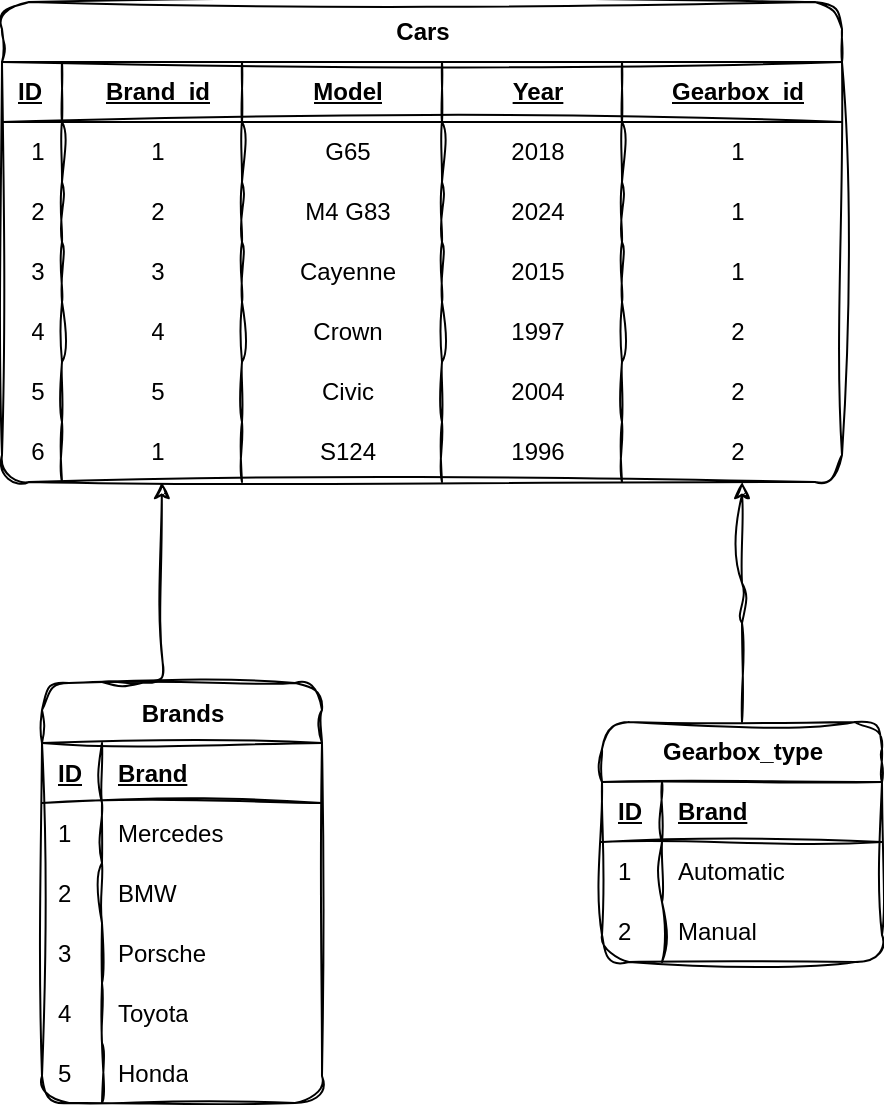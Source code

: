 <mxfile version="28.0.5">
  <diagram name="Page-1" id="WNCRTWyDe1K8f0sDpaMF">
    <mxGraphModel dx="1018" dy="689" grid="0" gridSize="10" guides="1" tooltips="1" connect="1" arrows="1" fold="1" page="0" pageScale="1" pageWidth="850" pageHeight="1100" math="0" shadow="0" adaptiveColors="none">
      <root>
        <mxCell id="0" />
        <mxCell id="1" parent="0" />
        <mxCell id="ewHiVL7d5sDHPTaRoK4K-51" value="Brands" style="shape=table;startSize=30;container=1;collapsible=1;childLayout=tableLayout;fixedRows=1;rowLines=0;fontStyle=1;align=center;resizeLast=1;html=1;labelBackgroundColor=none;sketch=1;curveFitting=1;jiggle=2;rounded=1;" vertex="1" parent="1">
          <mxGeometry x="200" y="430.5" width="140" height="210" as="geometry" />
        </mxCell>
        <mxCell id="ewHiVL7d5sDHPTaRoK4K-52" value="" style="shape=tableRow;horizontal=0;startSize=0;swimlaneHead=0;swimlaneBody=0;fillColor=none;collapsible=0;dropTarget=0;points=[[0,0.5],[1,0.5]];portConstraint=eastwest;top=0;left=0;right=0;bottom=1;labelBackgroundColor=none;sketch=1;curveFitting=1;jiggle=2;rounded=1;" vertex="1" parent="ewHiVL7d5sDHPTaRoK4K-51">
          <mxGeometry y="30" width="140" height="30" as="geometry" />
        </mxCell>
        <mxCell id="ewHiVL7d5sDHPTaRoK4K-54" value="ID" style="shape=partialRectangle;connectable=0;fillColor=none;top=0;left=0;bottom=0;right=0;align=left;spacingLeft=6;fontStyle=5;overflow=hidden;whiteSpace=wrap;html=1;labelBackgroundColor=none;sketch=1;curveFitting=1;jiggle=2;rounded=1;" vertex="1" parent="ewHiVL7d5sDHPTaRoK4K-52">
          <mxGeometry width="30" height="30" as="geometry">
            <mxRectangle width="30" height="30" as="alternateBounds" />
          </mxGeometry>
        </mxCell>
        <mxCell id="ewHiVL7d5sDHPTaRoK4K-72" value="Brand" style="shape=partialRectangle;connectable=0;fillColor=none;top=0;left=0;bottom=0;right=0;align=left;spacingLeft=6;fontStyle=5;overflow=hidden;whiteSpace=wrap;html=1;labelBackgroundColor=none;sketch=1;curveFitting=1;jiggle=2;rounded=1;" vertex="1" parent="ewHiVL7d5sDHPTaRoK4K-52">
          <mxGeometry x="30" width="110" height="30" as="geometry">
            <mxRectangle width="110" height="30" as="alternateBounds" />
          </mxGeometry>
        </mxCell>
        <mxCell id="ewHiVL7d5sDHPTaRoK4K-55" value="" style="shape=tableRow;horizontal=0;startSize=0;swimlaneHead=0;swimlaneBody=0;fillColor=none;collapsible=0;dropTarget=0;points=[[0,0.5],[1,0.5]];portConstraint=eastwest;top=0;left=0;right=0;bottom=0;labelBackgroundColor=none;sketch=1;curveFitting=1;jiggle=2;rounded=1;" vertex="1" parent="ewHiVL7d5sDHPTaRoK4K-51">
          <mxGeometry y="60" width="140" height="30" as="geometry" />
        </mxCell>
        <mxCell id="ewHiVL7d5sDHPTaRoK4K-57" value="1" style="shape=partialRectangle;connectable=0;fillColor=none;top=0;left=0;bottom=0;right=0;align=left;spacingLeft=6;overflow=hidden;whiteSpace=wrap;html=1;labelBackgroundColor=none;sketch=1;curveFitting=1;jiggle=2;rounded=1;" vertex="1" parent="ewHiVL7d5sDHPTaRoK4K-55">
          <mxGeometry width="30" height="30" as="geometry">
            <mxRectangle width="30" height="30" as="alternateBounds" />
          </mxGeometry>
        </mxCell>
        <mxCell id="ewHiVL7d5sDHPTaRoK4K-73" value="Mercedes" style="shape=partialRectangle;connectable=0;fillColor=none;top=0;left=0;bottom=0;right=0;align=left;spacingLeft=6;overflow=hidden;whiteSpace=wrap;html=1;labelBackgroundColor=none;sketch=1;curveFitting=1;jiggle=2;rounded=1;" vertex="1" parent="ewHiVL7d5sDHPTaRoK4K-55">
          <mxGeometry x="30" width="110" height="30" as="geometry">
            <mxRectangle width="110" height="30" as="alternateBounds" />
          </mxGeometry>
        </mxCell>
        <mxCell id="ewHiVL7d5sDHPTaRoK4K-58" value="" style="shape=tableRow;horizontal=0;startSize=0;swimlaneHead=0;swimlaneBody=0;fillColor=none;collapsible=0;dropTarget=0;points=[[0,0.5],[1,0.5]];portConstraint=eastwest;top=0;left=0;right=0;bottom=0;labelBackgroundColor=none;sketch=1;curveFitting=1;jiggle=2;rounded=1;" vertex="1" parent="ewHiVL7d5sDHPTaRoK4K-51">
          <mxGeometry y="90" width="140" height="30" as="geometry" />
        </mxCell>
        <mxCell id="ewHiVL7d5sDHPTaRoK4K-60" value="2" style="shape=partialRectangle;connectable=0;fillColor=none;top=0;left=0;bottom=0;right=0;align=left;spacingLeft=6;overflow=hidden;whiteSpace=wrap;html=1;labelBackgroundColor=none;sketch=1;curveFitting=1;jiggle=2;rounded=1;" vertex="1" parent="ewHiVL7d5sDHPTaRoK4K-58">
          <mxGeometry width="30" height="30" as="geometry">
            <mxRectangle width="30" height="30" as="alternateBounds" />
          </mxGeometry>
        </mxCell>
        <mxCell id="ewHiVL7d5sDHPTaRoK4K-74" value="BMW&lt;span style=&quot;white-space: pre;&quot;&gt;&#x9;&lt;/span&gt;" style="shape=partialRectangle;connectable=0;fillColor=none;top=0;left=0;bottom=0;right=0;align=left;spacingLeft=6;overflow=hidden;whiteSpace=wrap;html=1;labelBackgroundColor=none;sketch=1;curveFitting=1;jiggle=2;rounded=1;" vertex="1" parent="ewHiVL7d5sDHPTaRoK4K-58">
          <mxGeometry x="30" width="110" height="30" as="geometry">
            <mxRectangle width="110" height="30" as="alternateBounds" />
          </mxGeometry>
        </mxCell>
        <mxCell id="ewHiVL7d5sDHPTaRoK4K-61" value="" style="shape=tableRow;horizontal=0;startSize=0;swimlaneHead=0;swimlaneBody=0;fillColor=none;collapsible=0;dropTarget=0;points=[[0,0.5],[1,0.5]];portConstraint=eastwest;top=0;left=0;right=0;bottom=0;labelBackgroundColor=none;sketch=1;curveFitting=1;jiggle=2;rounded=1;" vertex="1" parent="ewHiVL7d5sDHPTaRoK4K-51">
          <mxGeometry y="120" width="140" height="30" as="geometry" />
        </mxCell>
        <mxCell id="ewHiVL7d5sDHPTaRoK4K-63" value="3" style="shape=partialRectangle;connectable=0;fillColor=none;top=0;left=0;bottom=0;right=0;align=left;spacingLeft=6;overflow=hidden;whiteSpace=wrap;html=1;labelBackgroundColor=none;sketch=1;curveFitting=1;jiggle=2;rounded=1;" vertex="1" parent="ewHiVL7d5sDHPTaRoK4K-61">
          <mxGeometry width="30" height="30" as="geometry">
            <mxRectangle width="30" height="30" as="alternateBounds" />
          </mxGeometry>
        </mxCell>
        <mxCell id="ewHiVL7d5sDHPTaRoK4K-75" value="Porsche" style="shape=partialRectangle;connectable=0;fillColor=none;top=0;left=0;bottom=0;right=0;align=left;spacingLeft=6;overflow=hidden;whiteSpace=wrap;html=1;labelBackgroundColor=none;sketch=1;curveFitting=1;jiggle=2;rounded=1;" vertex="1" parent="ewHiVL7d5sDHPTaRoK4K-61">
          <mxGeometry x="30" width="110" height="30" as="geometry">
            <mxRectangle width="110" height="30" as="alternateBounds" />
          </mxGeometry>
        </mxCell>
        <mxCell id="ewHiVL7d5sDHPTaRoK4K-76" style="shape=tableRow;horizontal=0;startSize=0;swimlaneHead=0;swimlaneBody=0;fillColor=none;collapsible=0;dropTarget=0;points=[[0,0.5],[1,0.5]];portConstraint=eastwest;top=0;left=0;right=0;bottom=0;labelBackgroundColor=none;sketch=1;curveFitting=1;jiggle=2;rounded=1;" vertex="1" parent="ewHiVL7d5sDHPTaRoK4K-51">
          <mxGeometry y="150" width="140" height="30" as="geometry" />
        </mxCell>
        <mxCell id="ewHiVL7d5sDHPTaRoK4K-77" value="4" style="shape=partialRectangle;connectable=0;fillColor=none;top=0;left=0;bottom=0;right=0;align=left;spacingLeft=6;overflow=hidden;whiteSpace=wrap;html=1;labelBackgroundColor=none;sketch=1;curveFitting=1;jiggle=2;rounded=1;" vertex="1" parent="ewHiVL7d5sDHPTaRoK4K-76">
          <mxGeometry width="30" height="30" as="geometry">
            <mxRectangle width="30" height="30" as="alternateBounds" />
          </mxGeometry>
        </mxCell>
        <mxCell id="ewHiVL7d5sDHPTaRoK4K-78" value="Toyota" style="shape=partialRectangle;connectable=0;fillColor=none;top=0;left=0;bottom=0;right=0;align=left;spacingLeft=6;overflow=hidden;whiteSpace=wrap;html=1;labelBackgroundColor=none;sketch=1;curveFitting=1;jiggle=2;rounded=1;" vertex="1" parent="ewHiVL7d5sDHPTaRoK4K-76">
          <mxGeometry x="30" width="110" height="30" as="geometry">
            <mxRectangle width="110" height="30" as="alternateBounds" />
          </mxGeometry>
        </mxCell>
        <mxCell id="ewHiVL7d5sDHPTaRoK4K-79" style="shape=tableRow;horizontal=0;startSize=0;swimlaneHead=0;swimlaneBody=0;fillColor=none;collapsible=0;dropTarget=0;points=[[0,0.5],[1,0.5]];portConstraint=eastwest;top=0;left=0;right=0;bottom=0;labelBackgroundColor=none;sketch=1;curveFitting=1;jiggle=2;rounded=1;" vertex="1" parent="ewHiVL7d5sDHPTaRoK4K-51">
          <mxGeometry y="180" width="140" height="30" as="geometry" />
        </mxCell>
        <mxCell id="ewHiVL7d5sDHPTaRoK4K-80" value="5" style="shape=partialRectangle;connectable=0;fillColor=none;top=0;left=0;bottom=0;right=0;align=left;spacingLeft=6;overflow=hidden;whiteSpace=wrap;html=1;labelBackgroundColor=none;sketch=1;curveFitting=1;jiggle=2;rounded=1;" vertex="1" parent="ewHiVL7d5sDHPTaRoK4K-79">
          <mxGeometry width="30" height="30" as="geometry">
            <mxRectangle width="30" height="30" as="alternateBounds" />
          </mxGeometry>
        </mxCell>
        <mxCell id="ewHiVL7d5sDHPTaRoK4K-81" value="Honda" style="shape=partialRectangle;connectable=0;fillColor=none;top=0;left=0;bottom=0;right=0;align=left;spacingLeft=6;overflow=hidden;whiteSpace=wrap;html=1;labelBackgroundColor=none;sketch=1;curveFitting=1;jiggle=2;rounded=1;" vertex="1" parent="ewHiVL7d5sDHPTaRoK4K-79">
          <mxGeometry x="30" width="110" height="30" as="geometry">
            <mxRectangle width="110" height="30" as="alternateBounds" />
          </mxGeometry>
        </mxCell>
        <mxCell id="ewHiVL7d5sDHPTaRoK4K-82" value="Cars" style="shape=table;startSize=30;container=1;collapsible=1;childLayout=tableLayout;fixedRows=1;rowLines=0;fontStyle=1;align=center;resizeLast=1;labelBackgroundColor=none;sketch=1;curveFitting=1;jiggle=2;rounded=1;labelBorderColor=none;html=1;fontColor=default;" vertex="1" parent="1">
          <mxGeometry x="180" y="90" width="420" height="240" as="geometry" />
        </mxCell>
        <mxCell id="ewHiVL7d5sDHPTaRoK4K-83" value="" style="shape=tableRow;horizontal=0;startSize=0;swimlaneHead=0;swimlaneBody=0;fillColor=none;collapsible=0;dropTarget=0;points=[[0,0.5],[1,0.5]];portConstraint=eastwest;top=0;left=0;right=0;bottom=1;labelBackgroundColor=none;sketch=1;curveFitting=1;jiggle=2;rounded=1;" vertex="1" parent="ewHiVL7d5sDHPTaRoK4K-82">
          <mxGeometry y="30" width="420" height="30" as="geometry" />
        </mxCell>
        <mxCell id="ewHiVL7d5sDHPTaRoK4K-84" value="ID" style="shape=partialRectangle;connectable=0;fillColor=none;top=0;left=0;bottom=0;right=0;align=left;spacingLeft=6;fontStyle=5;overflow=hidden;whiteSpace=wrap;html=1;labelBackgroundColor=none;sketch=1;curveFitting=1;jiggle=2;rounded=1;" vertex="1" parent="ewHiVL7d5sDHPTaRoK4K-83">
          <mxGeometry width="30" height="30" as="geometry">
            <mxRectangle width="30" height="30" as="alternateBounds" />
          </mxGeometry>
        </mxCell>
        <mxCell id="ewHiVL7d5sDHPTaRoK4K-85" value="Brand_id" style="shape=partialRectangle;connectable=0;fillColor=none;top=0;left=0;bottom=0;right=0;align=center;spacingLeft=6;fontStyle=5;overflow=hidden;whiteSpace=wrap;html=1;labelBackgroundColor=none;sketch=1;curveFitting=1;jiggle=2;rounded=1;" vertex="1" parent="ewHiVL7d5sDHPTaRoK4K-83">
          <mxGeometry x="30" width="90" height="30" as="geometry">
            <mxRectangle width="90" height="30" as="alternateBounds" />
          </mxGeometry>
        </mxCell>
        <mxCell id="ewHiVL7d5sDHPTaRoK4K-101" value="Model" style="shape=partialRectangle;connectable=0;fillColor=none;top=0;left=0;bottom=0;right=0;align=center;spacingLeft=6;fontStyle=5;overflow=hidden;whiteSpace=wrap;html=1;labelBackgroundColor=none;sketch=1;curveFitting=1;jiggle=2;rounded=1;" vertex="1" parent="ewHiVL7d5sDHPTaRoK4K-83">
          <mxGeometry x="120" width="100" height="30" as="geometry">
            <mxRectangle width="100" height="30" as="alternateBounds" />
          </mxGeometry>
        </mxCell>
        <mxCell id="ewHiVL7d5sDHPTaRoK4K-110" value="Year" style="shape=partialRectangle;connectable=0;fillColor=none;top=0;left=0;bottom=0;right=0;align=center;spacingLeft=6;fontStyle=5;overflow=hidden;whiteSpace=wrap;html=1;labelBackgroundColor=none;sketch=1;curveFitting=1;jiggle=2;rounded=1;" vertex="1" parent="ewHiVL7d5sDHPTaRoK4K-83">
          <mxGeometry x="220" width="90" height="30" as="geometry">
            <mxRectangle width="90" height="30" as="alternateBounds" />
          </mxGeometry>
        </mxCell>
        <mxCell id="ewHiVL7d5sDHPTaRoK4K-116" value="Gearbox_id" style="shape=partialRectangle;connectable=0;fillColor=none;top=0;left=0;bottom=0;right=0;align=center;spacingLeft=6;fontStyle=5;overflow=hidden;whiteSpace=wrap;html=1;labelBackgroundColor=none;sketch=1;curveFitting=1;jiggle=2;rounded=1;" vertex="1" parent="ewHiVL7d5sDHPTaRoK4K-83">
          <mxGeometry x="310" width="110" height="30" as="geometry">
            <mxRectangle width="110" height="30" as="alternateBounds" />
          </mxGeometry>
        </mxCell>
        <mxCell id="ewHiVL7d5sDHPTaRoK4K-86" value="" style="shape=tableRow;horizontal=0;startSize=0;swimlaneHead=0;swimlaneBody=0;fillColor=none;collapsible=0;dropTarget=0;points=[[0,0.5],[1,0.5]];portConstraint=eastwest;top=0;left=0;right=0;bottom=0;labelBackgroundColor=none;sketch=1;curveFitting=1;jiggle=2;rounded=1;" vertex="1" parent="ewHiVL7d5sDHPTaRoK4K-82">
          <mxGeometry y="60" width="420" height="30" as="geometry" />
        </mxCell>
        <mxCell id="ewHiVL7d5sDHPTaRoK4K-87" value="1" style="shape=partialRectangle;connectable=0;fillColor=none;top=0;left=0;bottom=0;right=0;align=center;spacingLeft=6;overflow=hidden;whiteSpace=wrap;html=1;labelBackgroundColor=none;sketch=1;curveFitting=1;jiggle=2;rounded=1;" vertex="1" parent="ewHiVL7d5sDHPTaRoK4K-86">
          <mxGeometry width="30" height="30" as="geometry">
            <mxRectangle width="30" height="30" as="alternateBounds" />
          </mxGeometry>
        </mxCell>
        <mxCell id="ewHiVL7d5sDHPTaRoK4K-88" value="1" style="shape=partialRectangle;connectable=0;fillColor=none;top=0;left=0;bottom=0;right=0;align=center;spacingLeft=6;overflow=hidden;whiteSpace=wrap;html=1;labelBackgroundColor=none;sketch=1;curveFitting=1;jiggle=2;rounded=1;" vertex="1" parent="ewHiVL7d5sDHPTaRoK4K-86">
          <mxGeometry x="30" width="90" height="30" as="geometry">
            <mxRectangle width="90" height="30" as="alternateBounds" />
          </mxGeometry>
        </mxCell>
        <mxCell id="ewHiVL7d5sDHPTaRoK4K-102" value="G65" style="shape=partialRectangle;connectable=0;fillColor=none;top=0;left=0;bottom=0;right=0;align=center;spacingLeft=6;overflow=hidden;whiteSpace=wrap;html=1;labelBackgroundColor=none;sketch=1;curveFitting=1;jiggle=2;rounded=1;" vertex="1" parent="ewHiVL7d5sDHPTaRoK4K-86">
          <mxGeometry x="120" width="100" height="30" as="geometry">
            <mxRectangle width="100" height="30" as="alternateBounds" />
          </mxGeometry>
        </mxCell>
        <mxCell id="ewHiVL7d5sDHPTaRoK4K-111" value="2018" style="shape=partialRectangle;connectable=0;fillColor=none;top=0;left=0;bottom=0;right=0;align=center;spacingLeft=6;overflow=hidden;html=1;labelBackgroundColor=none;rounded=1;sketch=1;curveFitting=1;jiggle=2;strokeColor=default;" vertex="1" parent="ewHiVL7d5sDHPTaRoK4K-86">
          <mxGeometry x="220" width="90" height="30" as="geometry">
            <mxRectangle width="90" height="30" as="alternateBounds" />
          </mxGeometry>
        </mxCell>
        <mxCell id="ewHiVL7d5sDHPTaRoK4K-117" value="1" style="shape=partialRectangle;connectable=0;fillColor=none;top=0;left=0;bottom=0;right=0;align=center;spacingLeft=6;overflow=hidden;whiteSpace=wrap;html=1;labelBackgroundColor=none;sketch=1;curveFitting=1;jiggle=2;rounded=1;" vertex="1" parent="ewHiVL7d5sDHPTaRoK4K-86">
          <mxGeometry x="310" width="110" height="30" as="geometry">
            <mxRectangle width="110" height="30" as="alternateBounds" />
          </mxGeometry>
        </mxCell>
        <mxCell id="ewHiVL7d5sDHPTaRoK4K-89" value="" style="shape=tableRow;horizontal=0;startSize=0;swimlaneHead=0;swimlaneBody=0;fillColor=none;collapsible=0;dropTarget=0;points=[[0,0.5],[1,0.5]];portConstraint=eastwest;top=0;left=0;right=0;bottom=0;labelBackgroundColor=none;sketch=1;curveFitting=1;jiggle=2;rounded=1;" vertex="1" parent="ewHiVL7d5sDHPTaRoK4K-82">
          <mxGeometry y="90" width="420" height="30" as="geometry" />
        </mxCell>
        <mxCell id="ewHiVL7d5sDHPTaRoK4K-90" value="2" style="shape=partialRectangle;connectable=0;fillColor=none;top=0;left=0;bottom=0;right=0;align=center;spacingLeft=6;overflow=hidden;whiteSpace=wrap;html=1;labelBackgroundColor=none;sketch=1;curveFitting=1;jiggle=2;rounded=1;" vertex="1" parent="ewHiVL7d5sDHPTaRoK4K-89">
          <mxGeometry width="30" height="30" as="geometry">
            <mxRectangle width="30" height="30" as="alternateBounds" />
          </mxGeometry>
        </mxCell>
        <mxCell id="ewHiVL7d5sDHPTaRoK4K-91" value="2" style="shape=partialRectangle;connectable=0;fillColor=none;top=0;left=0;bottom=0;right=0;align=center;spacingLeft=6;overflow=hidden;whiteSpace=wrap;html=1;labelBackgroundColor=none;sketch=1;curveFitting=1;jiggle=2;rounded=1;" vertex="1" parent="ewHiVL7d5sDHPTaRoK4K-89">
          <mxGeometry x="30" width="90" height="30" as="geometry">
            <mxRectangle width="90" height="30" as="alternateBounds" />
          </mxGeometry>
        </mxCell>
        <mxCell id="ewHiVL7d5sDHPTaRoK4K-103" value="M4 G83" style="shape=partialRectangle;connectable=0;fillColor=none;top=0;left=0;bottom=0;right=0;align=center;spacingLeft=6;overflow=hidden;whiteSpace=wrap;html=1;labelBackgroundColor=none;sketch=1;curveFitting=1;jiggle=2;rounded=1;" vertex="1" parent="ewHiVL7d5sDHPTaRoK4K-89">
          <mxGeometry x="120" width="100" height="30" as="geometry">
            <mxRectangle width="100" height="30" as="alternateBounds" />
          </mxGeometry>
        </mxCell>
        <mxCell id="ewHiVL7d5sDHPTaRoK4K-112" value="2024" style="shape=partialRectangle;connectable=0;fillColor=none;top=0;left=0;bottom=0;right=0;align=center;spacingLeft=6;overflow=hidden;whiteSpace=wrap;html=1;labelBackgroundColor=none;sketch=1;curveFitting=1;jiggle=2;rounded=1;" vertex="1" parent="ewHiVL7d5sDHPTaRoK4K-89">
          <mxGeometry x="220" width="90" height="30" as="geometry">
            <mxRectangle width="90" height="30" as="alternateBounds" />
          </mxGeometry>
        </mxCell>
        <mxCell id="ewHiVL7d5sDHPTaRoK4K-118" value="1" style="shape=partialRectangle;connectable=0;fillColor=none;top=0;left=0;bottom=0;right=0;align=center;spacingLeft=6;overflow=hidden;whiteSpace=wrap;html=1;labelBackgroundColor=none;sketch=1;curveFitting=1;jiggle=2;rounded=1;" vertex="1" parent="ewHiVL7d5sDHPTaRoK4K-89">
          <mxGeometry x="310" width="110" height="30" as="geometry">
            <mxRectangle width="110" height="30" as="alternateBounds" />
          </mxGeometry>
        </mxCell>
        <mxCell id="ewHiVL7d5sDHPTaRoK4K-92" value="" style="shape=tableRow;horizontal=0;startSize=0;swimlaneHead=0;swimlaneBody=0;fillColor=none;collapsible=0;dropTarget=0;points=[[0,0.5],[1,0.5]];portConstraint=eastwest;top=0;left=0;right=0;bottom=0;labelBackgroundColor=none;sketch=1;curveFitting=1;jiggle=2;rounded=1;" vertex="1" parent="ewHiVL7d5sDHPTaRoK4K-82">
          <mxGeometry y="120" width="420" height="30" as="geometry" />
        </mxCell>
        <mxCell id="ewHiVL7d5sDHPTaRoK4K-93" value="3" style="shape=partialRectangle;connectable=0;fillColor=none;top=0;left=0;bottom=0;right=0;align=center;spacingLeft=6;overflow=hidden;whiteSpace=wrap;html=1;labelBackgroundColor=none;sketch=1;curveFitting=1;jiggle=2;rounded=1;" vertex="1" parent="ewHiVL7d5sDHPTaRoK4K-92">
          <mxGeometry width="30" height="30" as="geometry">
            <mxRectangle width="30" height="30" as="alternateBounds" />
          </mxGeometry>
        </mxCell>
        <mxCell id="ewHiVL7d5sDHPTaRoK4K-94" value="3" style="shape=partialRectangle;connectable=0;fillColor=none;top=0;left=0;bottom=0;right=0;align=center;spacingLeft=6;overflow=hidden;whiteSpace=wrap;html=1;labelBackgroundColor=none;sketch=1;curveFitting=1;jiggle=2;rounded=1;" vertex="1" parent="ewHiVL7d5sDHPTaRoK4K-92">
          <mxGeometry x="30" width="90" height="30" as="geometry">
            <mxRectangle width="90" height="30" as="alternateBounds" />
          </mxGeometry>
        </mxCell>
        <mxCell id="ewHiVL7d5sDHPTaRoK4K-104" value="Cayenne" style="shape=partialRectangle;connectable=0;fillColor=none;top=0;left=0;bottom=0;right=0;align=center;spacingLeft=6;overflow=hidden;whiteSpace=wrap;html=1;labelBackgroundColor=none;sketch=1;curveFitting=1;jiggle=2;rounded=1;" vertex="1" parent="ewHiVL7d5sDHPTaRoK4K-92">
          <mxGeometry x="120" width="100" height="30" as="geometry">
            <mxRectangle width="100" height="30" as="alternateBounds" />
          </mxGeometry>
        </mxCell>
        <mxCell id="ewHiVL7d5sDHPTaRoK4K-113" value="2015" style="shape=partialRectangle;connectable=0;fillColor=none;top=0;left=0;bottom=0;right=0;align=center;spacingLeft=6;overflow=hidden;whiteSpace=wrap;html=1;labelBackgroundColor=none;sketch=1;curveFitting=1;jiggle=2;rounded=1;" vertex="1" parent="ewHiVL7d5sDHPTaRoK4K-92">
          <mxGeometry x="220" width="90" height="30" as="geometry">
            <mxRectangle width="90" height="30" as="alternateBounds" />
          </mxGeometry>
        </mxCell>
        <mxCell id="ewHiVL7d5sDHPTaRoK4K-119" value="1" style="shape=partialRectangle;connectable=0;fillColor=none;top=0;left=0;bottom=0;right=0;align=center;spacingLeft=6;overflow=hidden;whiteSpace=wrap;html=1;labelBackgroundColor=none;sketch=1;curveFitting=1;jiggle=2;rounded=1;" vertex="1" parent="ewHiVL7d5sDHPTaRoK4K-92">
          <mxGeometry x="310" width="110" height="30" as="geometry">
            <mxRectangle width="110" height="30" as="alternateBounds" />
          </mxGeometry>
        </mxCell>
        <mxCell id="ewHiVL7d5sDHPTaRoK4K-95" style="shape=tableRow;horizontal=0;startSize=0;swimlaneHead=0;swimlaneBody=0;fillColor=none;collapsible=0;dropTarget=0;points=[[0,0.5],[1,0.5]];portConstraint=eastwest;top=0;left=0;right=0;bottom=0;labelBackgroundColor=none;sketch=1;curveFitting=1;jiggle=2;rounded=1;" vertex="1" parent="ewHiVL7d5sDHPTaRoK4K-82">
          <mxGeometry y="150" width="420" height="30" as="geometry" />
        </mxCell>
        <mxCell id="ewHiVL7d5sDHPTaRoK4K-96" value="4" style="shape=partialRectangle;connectable=0;fillColor=none;top=0;left=0;bottom=0;right=0;align=center;spacingLeft=6;overflow=hidden;whiteSpace=wrap;html=1;labelBackgroundColor=none;sketch=1;curveFitting=1;jiggle=2;rounded=1;" vertex="1" parent="ewHiVL7d5sDHPTaRoK4K-95">
          <mxGeometry width="30" height="30" as="geometry">
            <mxRectangle width="30" height="30" as="alternateBounds" />
          </mxGeometry>
        </mxCell>
        <mxCell id="ewHiVL7d5sDHPTaRoK4K-97" value="4" style="shape=partialRectangle;connectable=0;fillColor=none;top=0;left=0;bottom=0;right=0;align=center;spacingLeft=6;overflow=hidden;whiteSpace=wrap;html=1;labelBackgroundColor=none;sketch=1;curveFitting=1;jiggle=2;rounded=1;" vertex="1" parent="ewHiVL7d5sDHPTaRoK4K-95">
          <mxGeometry x="30" width="90" height="30" as="geometry">
            <mxRectangle width="90" height="30" as="alternateBounds" />
          </mxGeometry>
        </mxCell>
        <mxCell id="ewHiVL7d5sDHPTaRoK4K-105" value="Crown" style="shape=partialRectangle;connectable=0;fillColor=none;top=0;left=0;bottom=0;right=0;align=center;spacingLeft=6;overflow=hidden;whiteSpace=wrap;html=1;labelBackgroundColor=none;sketch=1;curveFitting=1;jiggle=2;rounded=1;" vertex="1" parent="ewHiVL7d5sDHPTaRoK4K-95">
          <mxGeometry x="120" width="100" height="30" as="geometry">
            <mxRectangle width="100" height="30" as="alternateBounds" />
          </mxGeometry>
        </mxCell>
        <mxCell id="ewHiVL7d5sDHPTaRoK4K-114" value="1997" style="shape=partialRectangle;connectable=0;fillColor=none;top=0;left=0;bottom=0;right=0;align=center;spacingLeft=6;overflow=hidden;whiteSpace=wrap;html=1;labelBackgroundColor=none;sketch=1;curveFitting=1;jiggle=2;rounded=1;" vertex="1" parent="ewHiVL7d5sDHPTaRoK4K-95">
          <mxGeometry x="220" width="90" height="30" as="geometry">
            <mxRectangle width="90" height="30" as="alternateBounds" />
          </mxGeometry>
        </mxCell>
        <mxCell id="ewHiVL7d5sDHPTaRoK4K-120" value="2" style="shape=partialRectangle;connectable=0;fillColor=none;top=0;left=0;bottom=0;right=0;align=center;spacingLeft=6;overflow=hidden;whiteSpace=wrap;html=1;labelBackgroundColor=none;sketch=1;curveFitting=1;jiggle=2;rounded=1;" vertex="1" parent="ewHiVL7d5sDHPTaRoK4K-95">
          <mxGeometry x="310" width="110" height="30" as="geometry">
            <mxRectangle width="110" height="30" as="alternateBounds" />
          </mxGeometry>
        </mxCell>
        <mxCell id="ewHiVL7d5sDHPTaRoK4K-98" style="shape=tableRow;horizontal=0;startSize=0;swimlaneHead=0;swimlaneBody=0;fillColor=none;collapsible=0;dropTarget=0;points=[[0,0.5],[1,0.5]];portConstraint=eastwest;top=0;left=0;right=0;bottom=0;labelBackgroundColor=none;sketch=1;curveFitting=1;jiggle=2;rounded=1;" vertex="1" parent="ewHiVL7d5sDHPTaRoK4K-82">
          <mxGeometry y="180" width="420" height="30" as="geometry" />
        </mxCell>
        <mxCell id="ewHiVL7d5sDHPTaRoK4K-99" value="5" style="shape=partialRectangle;connectable=0;fillColor=none;top=0;left=0;bottom=0;right=0;align=center;spacingLeft=6;overflow=hidden;whiteSpace=wrap;html=1;labelBackgroundColor=none;sketch=1;curveFitting=1;jiggle=2;rounded=1;" vertex="1" parent="ewHiVL7d5sDHPTaRoK4K-98">
          <mxGeometry width="30" height="30" as="geometry">
            <mxRectangle width="30" height="30" as="alternateBounds" />
          </mxGeometry>
        </mxCell>
        <mxCell id="ewHiVL7d5sDHPTaRoK4K-100" value="5" style="shape=partialRectangle;connectable=0;fillColor=none;top=0;left=0;bottom=0;right=0;align=center;spacingLeft=6;overflow=hidden;whiteSpace=wrap;html=1;labelBackgroundColor=none;sketch=1;curveFitting=1;jiggle=2;rounded=1;" vertex="1" parent="ewHiVL7d5sDHPTaRoK4K-98">
          <mxGeometry x="30" width="90" height="30" as="geometry">
            <mxRectangle width="90" height="30" as="alternateBounds" />
          </mxGeometry>
        </mxCell>
        <mxCell id="ewHiVL7d5sDHPTaRoK4K-106" value="Civic" style="shape=partialRectangle;connectable=0;fillColor=none;top=0;left=0;bottom=0;right=0;align=center;spacingLeft=6;overflow=hidden;whiteSpace=wrap;html=1;labelBackgroundColor=none;sketch=1;curveFitting=1;jiggle=2;rounded=1;" vertex="1" parent="ewHiVL7d5sDHPTaRoK4K-98">
          <mxGeometry x="120" width="100" height="30" as="geometry">
            <mxRectangle width="100" height="30" as="alternateBounds" />
          </mxGeometry>
        </mxCell>
        <mxCell id="ewHiVL7d5sDHPTaRoK4K-115" value="2004" style="shape=partialRectangle;connectable=0;fillColor=none;top=0;left=0;bottom=0;right=0;align=center;spacingLeft=6;overflow=hidden;whiteSpace=wrap;html=1;labelBackgroundColor=none;sketch=1;curveFitting=1;jiggle=2;rounded=1;" vertex="1" parent="ewHiVL7d5sDHPTaRoK4K-98">
          <mxGeometry x="220" width="90" height="30" as="geometry">
            <mxRectangle width="90" height="30" as="alternateBounds" />
          </mxGeometry>
        </mxCell>
        <mxCell id="ewHiVL7d5sDHPTaRoK4K-121" value="2" style="shape=partialRectangle;connectable=0;fillColor=none;top=0;left=0;bottom=0;right=0;align=center;spacingLeft=6;overflow=hidden;whiteSpace=wrap;html=1;labelBackgroundColor=none;sketch=1;curveFitting=1;jiggle=2;rounded=1;" vertex="1" parent="ewHiVL7d5sDHPTaRoK4K-98">
          <mxGeometry x="310" width="110" height="30" as="geometry">
            <mxRectangle width="110" height="30" as="alternateBounds" />
          </mxGeometry>
        </mxCell>
        <mxCell id="ewHiVL7d5sDHPTaRoK4K-122" style="shape=tableRow;horizontal=0;startSize=0;swimlaneHead=0;swimlaneBody=0;fillColor=none;collapsible=0;dropTarget=0;points=[[0,0.5],[1,0.5]];portConstraint=eastwest;top=0;left=0;right=0;bottom=0;labelBackgroundColor=none;sketch=1;curveFitting=1;jiggle=2;rounded=1;" vertex="1" parent="ewHiVL7d5sDHPTaRoK4K-82">
          <mxGeometry y="210" width="420" height="30" as="geometry" />
        </mxCell>
        <mxCell id="ewHiVL7d5sDHPTaRoK4K-123" value="6" style="shape=partialRectangle;connectable=0;fillColor=none;top=0;left=0;bottom=0;right=0;align=center;spacingLeft=6;overflow=hidden;whiteSpace=wrap;html=1;labelBackgroundColor=none;sketch=1;curveFitting=1;jiggle=2;rounded=1;" vertex="1" parent="ewHiVL7d5sDHPTaRoK4K-122">
          <mxGeometry width="30" height="30" as="geometry">
            <mxRectangle width="30" height="30" as="alternateBounds" />
          </mxGeometry>
        </mxCell>
        <mxCell id="ewHiVL7d5sDHPTaRoK4K-124" value="1" style="shape=partialRectangle;connectable=0;fillColor=none;top=0;left=0;bottom=0;right=0;align=center;spacingLeft=6;overflow=hidden;whiteSpace=wrap;html=1;labelBackgroundColor=none;sketch=1;curveFitting=1;jiggle=2;rounded=1;" vertex="1" parent="ewHiVL7d5sDHPTaRoK4K-122">
          <mxGeometry x="30" width="90" height="30" as="geometry">
            <mxRectangle width="90" height="30" as="alternateBounds" />
          </mxGeometry>
        </mxCell>
        <mxCell id="ewHiVL7d5sDHPTaRoK4K-125" value="S124" style="shape=partialRectangle;connectable=0;fillColor=none;top=0;left=0;bottom=0;right=0;align=center;spacingLeft=6;overflow=hidden;whiteSpace=wrap;html=1;labelBackgroundColor=none;sketch=1;curveFitting=1;jiggle=2;rounded=1;" vertex="1" parent="ewHiVL7d5sDHPTaRoK4K-122">
          <mxGeometry x="120" width="100" height="30" as="geometry">
            <mxRectangle width="100" height="30" as="alternateBounds" />
          </mxGeometry>
        </mxCell>
        <mxCell id="ewHiVL7d5sDHPTaRoK4K-126" value="1996" style="shape=partialRectangle;connectable=0;fillColor=none;top=0;left=0;bottom=0;right=0;align=center;spacingLeft=6;overflow=hidden;whiteSpace=wrap;html=1;labelBackgroundColor=none;sketch=1;curveFitting=1;jiggle=2;rounded=1;" vertex="1" parent="ewHiVL7d5sDHPTaRoK4K-122">
          <mxGeometry x="220" width="90" height="30" as="geometry">
            <mxRectangle width="90" height="30" as="alternateBounds" />
          </mxGeometry>
        </mxCell>
        <mxCell id="ewHiVL7d5sDHPTaRoK4K-127" value="2" style="shape=partialRectangle;connectable=0;fillColor=none;top=0;left=0;bottom=0;right=0;align=center;spacingLeft=6;overflow=hidden;whiteSpace=wrap;html=1;labelBackgroundColor=none;sketch=1;curveFitting=1;jiggle=2;rounded=1;" vertex="1" parent="ewHiVL7d5sDHPTaRoK4K-122">
          <mxGeometry x="310" width="110" height="30" as="geometry">
            <mxRectangle width="110" height="30" as="alternateBounds" />
          </mxGeometry>
        </mxCell>
        <mxCell id="ewHiVL7d5sDHPTaRoK4K-109" style="edgeStyle=orthogonalEdgeStyle;rounded=1;orthogonalLoop=1;jettySize=auto;html=1;entryX=0.333;entryY=1;entryDx=0;entryDy=0;entryPerimeter=0;labelBackgroundColor=none;fontColor=default;sketch=1;curveFitting=1;jiggle=2;" edge="1" parent="1">
          <mxGeometry relative="1" as="geometry">
            <mxPoint x="229.996" y="430" as="sourcePoint" />
            <mxPoint x="259.88" y="330" as="targetPoint" />
          </mxGeometry>
        </mxCell>
        <mxCell id="ewHiVL7d5sDHPTaRoK4K-153" style="edgeStyle=orthogonalEdgeStyle;rounded=1;orthogonalLoop=1;jettySize=auto;html=1;labelBackgroundColor=none;fontColor=default;sketch=1;curveFitting=1;jiggle=2;" edge="1" parent="1" source="ewHiVL7d5sDHPTaRoK4K-134">
          <mxGeometry relative="1" as="geometry">
            <mxPoint x="550" y="330" as="targetPoint" />
          </mxGeometry>
        </mxCell>
        <mxCell id="ewHiVL7d5sDHPTaRoK4K-134" value="Gearbox_type" style="shape=table;startSize=30;container=1;collapsible=1;childLayout=tableLayout;fixedRows=1;rowLines=0;fontStyle=1;align=center;resizeLast=1;html=1;labelBackgroundColor=none;sketch=1;curveFitting=1;jiggle=2;rounded=1;" vertex="1" parent="1">
          <mxGeometry x="480" y="450" width="140" height="120" as="geometry" />
        </mxCell>
        <mxCell id="ewHiVL7d5sDHPTaRoK4K-135" value="" style="shape=tableRow;horizontal=0;startSize=0;swimlaneHead=0;swimlaneBody=0;fillColor=none;collapsible=0;dropTarget=0;points=[[0,0.5],[1,0.5]];portConstraint=eastwest;top=0;left=0;right=0;bottom=1;labelBackgroundColor=none;sketch=1;curveFitting=1;jiggle=2;rounded=1;" vertex="1" parent="ewHiVL7d5sDHPTaRoK4K-134">
          <mxGeometry y="30" width="140" height="30" as="geometry" />
        </mxCell>
        <mxCell id="ewHiVL7d5sDHPTaRoK4K-136" value="ID" style="shape=partialRectangle;connectable=0;fillColor=none;top=0;left=0;bottom=0;right=0;align=left;spacingLeft=6;fontStyle=5;overflow=hidden;whiteSpace=wrap;html=1;labelBackgroundColor=none;sketch=1;curveFitting=1;jiggle=2;rounded=1;" vertex="1" parent="ewHiVL7d5sDHPTaRoK4K-135">
          <mxGeometry width="30" height="30" as="geometry">
            <mxRectangle width="30" height="30" as="alternateBounds" />
          </mxGeometry>
        </mxCell>
        <mxCell id="ewHiVL7d5sDHPTaRoK4K-137" value="Brand" style="shape=partialRectangle;connectable=0;fillColor=none;top=0;left=0;bottom=0;right=0;align=left;spacingLeft=6;fontStyle=5;overflow=hidden;whiteSpace=wrap;html=1;labelBackgroundColor=none;sketch=1;curveFitting=1;jiggle=2;rounded=1;" vertex="1" parent="ewHiVL7d5sDHPTaRoK4K-135">
          <mxGeometry x="30" width="110" height="30" as="geometry">
            <mxRectangle width="110" height="30" as="alternateBounds" />
          </mxGeometry>
        </mxCell>
        <mxCell id="ewHiVL7d5sDHPTaRoK4K-138" value="" style="shape=tableRow;horizontal=0;startSize=0;swimlaneHead=0;swimlaneBody=0;fillColor=none;collapsible=0;dropTarget=0;points=[[0,0.5],[1,0.5]];portConstraint=eastwest;top=0;left=0;right=0;bottom=0;labelBackgroundColor=none;sketch=1;curveFitting=1;jiggle=2;rounded=1;" vertex="1" parent="ewHiVL7d5sDHPTaRoK4K-134">
          <mxGeometry y="60" width="140" height="30" as="geometry" />
        </mxCell>
        <mxCell id="ewHiVL7d5sDHPTaRoK4K-139" value="1" style="shape=partialRectangle;connectable=0;fillColor=none;top=0;left=0;bottom=0;right=0;align=left;spacingLeft=6;overflow=hidden;whiteSpace=wrap;html=1;labelBackgroundColor=none;sketch=1;curveFitting=1;jiggle=2;rounded=1;" vertex="1" parent="ewHiVL7d5sDHPTaRoK4K-138">
          <mxGeometry width="30" height="30" as="geometry">
            <mxRectangle width="30" height="30" as="alternateBounds" />
          </mxGeometry>
        </mxCell>
        <mxCell id="ewHiVL7d5sDHPTaRoK4K-140" value="Automatic" style="shape=partialRectangle;connectable=0;fillColor=none;top=0;left=0;bottom=0;right=0;align=left;spacingLeft=6;overflow=hidden;whiteSpace=wrap;html=1;labelBackgroundColor=none;sketch=1;curveFitting=1;jiggle=2;rounded=1;" vertex="1" parent="ewHiVL7d5sDHPTaRoK4K-138">
          <mxGeometry x="30" width="110" height="30" as="geometry">
            <mxRectangle width="110" height="30" as="alternateBounds" />
          </mxGeometry>
        </mxCell>
        <mxCell id="ewHiVL7d5sDHPTaRoK4K-141" value="" style="shape=tableRow;horizontal=0;startSize=0;swimlaneHead=0;swimlaneBody=0;fillColor=none;collapsible=0;dropTarget=0;points=[[0,0.5],[1,0.5]];portConstraint=eastwest;top=0;left=0;right=0;bottom=0;labelBackgroundColor=none;sketch=1;curveFitting=1;jiggle=2;rounded=1;" vertex="1" parent="ewHiVL7d5sDHPTaRoK4K-134">
          <mxGeometry y="90" width="140" height="30" as="geometry" />
        </mxCell>
        <mxCell id="ewHiVL7d5sDHPTaRoK4K-142" value="2" style="shape=partialRectangle;connectable=0;fillColor=none;top=0;left=0;bottom=0;right=0;align=left;spacingLeft=6;overflow=hidden;whiteSpace=wrap;html=1;labelBackgroundColor=none;sketch=1;curveFitting=1;jiggle=2;rounded=1;" vertex="1" parent="ewHiVL7d5sDHPTaRoK4K-141">
          <mxGeometry width="30" height="30" as="geometry">
            <mxRectangle width="30" height="30" as="alternateBounds" />
          </mxGeometry>
        </mxCell>
        <mxCell id="ewHiVL7d5sDHPTaRoK4K-143" value="Manual" style="shape=partialRectangle;connectable=0;fillColor=none;top=0;left=0;bottom=0;right=0;align=left;spacingLeft=6;overflow=hidden;whiteSpace=wrap;html=1;labelBackgroundColor=none;sketch=1;curveFitting=1;jiggle=2;rounded=1;" vertex="1" parent="ewHiVL7d5sDHPTaRoK4K-141">
          <mxGeometry x="30" width="110" height="30" as="geometry">
            <mxRectangle width="110" height="30" as="alternateBounds" />
          </mxGeometry>
        </mxCell>
      </root>
    </mxGraphModel>
  </diagram>
</mxfile>
